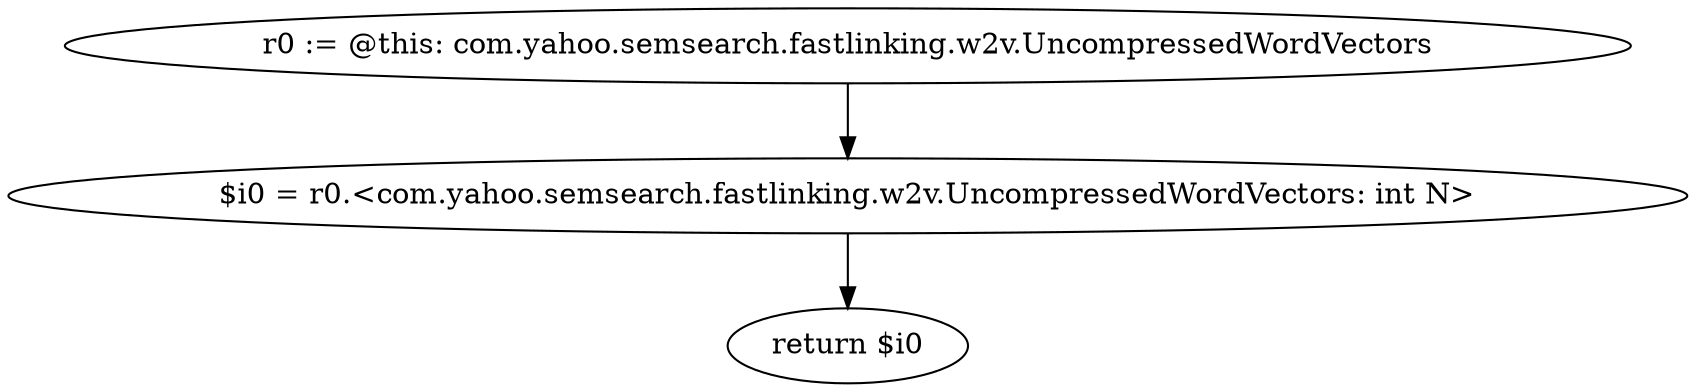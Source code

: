 digraph "unitGraph" {
    "r0 := @this: com.yahoo.semsearch.fastlinking.w2v.UncompressedWordVectors"
    "$i0 = r0.<com.yahoo.semsearch.fastlinking.w2v.UncompressedWordVectors: int N>"
    "return $i0"
    "r0 := @this: com.yahoo.semsearch.fastlinking.w2v.UncompressedWordVectors"->"$i0 = r0.<com.yahoo.semsearch.fastlinking.w2v.UncompressedWordVectors: int N>";
    "$i0 = r0.<com.yahoo.semsearch.fastlinking.w2v.UncompressedWordVectors: int N>"->"return $i0";
}
